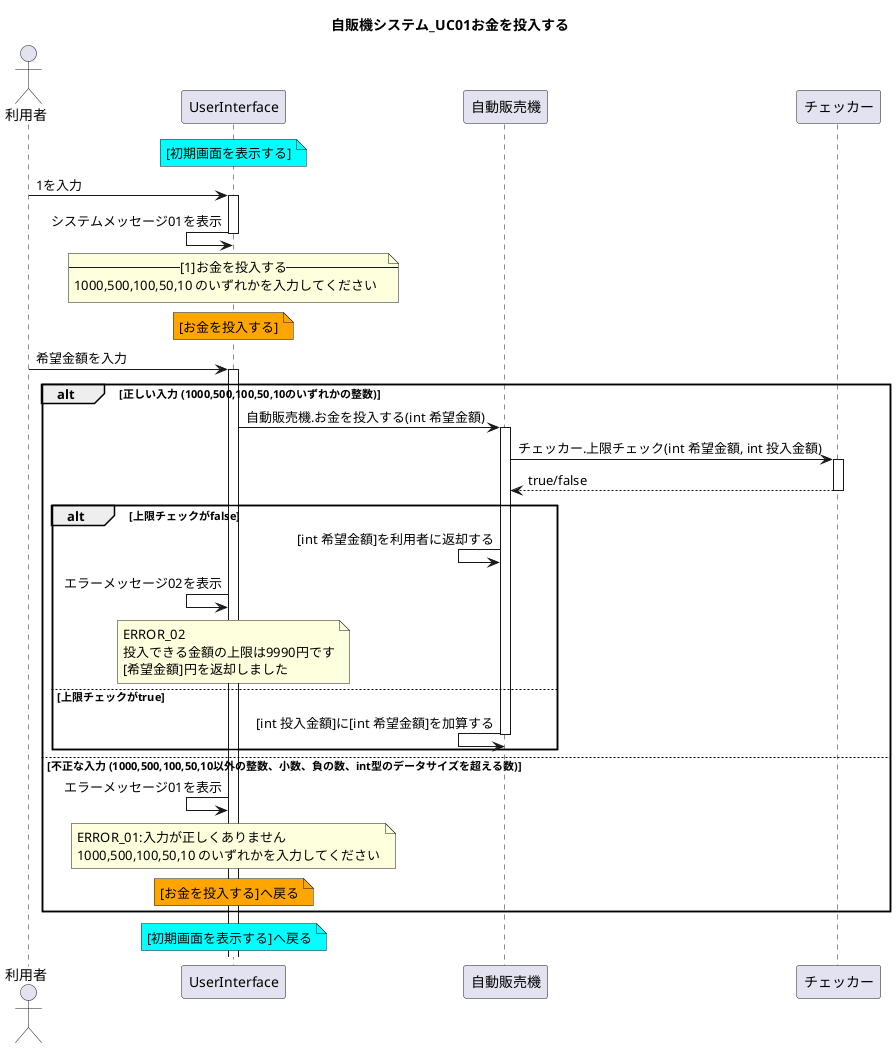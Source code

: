 @startuml
title 自販機システム_UC01お金を投入する

actor 利用者
note over UserInterface #Cyan
[初期画面を表示する]
end note

利用者 -> UserInterface : 1を入力
activate UserInterface


UserInterface <- UserInterface : システムメッセージ01を表示
    note over UserInterface
    --[1]お金を投入する--
    1000,500,100,50,10 のいずれかを入力してください
    end note
deactivate UserInterface


note over UserInterface #Orange
[お金を投入する]
end note
利用者 -> UserInterface : 希望金額を入力
'不正な入力はUIの段階で弾いておくべきではないか? 現実の自販機も異物は突っ込めない
'自分で定めた条件や、sc.nextInt()の例外を拾う
activate UserInterface

alt 正しい入力 (1000,500,100,50,10のいずれかの整数)

UserInterface -> 自動販売機 : 自動販売機.お金を投入する(int 希望金額)
activate 自動販売機


自動販売機 -> チェッカー : チェッカー.上限チェック(int 希望金額, int 投入金額)
activate チェッカー
自動販売機 <-- チェッカー : true/false
deactivate チェッカー

alt 上限チェックがfalse
自動販売機 <- 自動販売機 : [int 希望金額]を利用者に返却する
UserInterface <- UserInterface : エラーメッセージ02を表示

    note over UserInterface
    ERROR_02
    投入できる金額の上限は9990円です
    [希望金額]円を返却しました
    end note

else 上限チェックがtrue
自動販売機 <- 自動販売機 : [int 投入金額]に[int 希望金額]を加算する
deactivate 自動販売機
end



else 不正な入力 (1000,500,100,50,10以外の整数、小数、負の数、int型のデータサイズを超える数)
UserInterface <- UserInterface : エラーメッセージ01を表示
    note over UserInterface
    ERROR_01:入力が正しくありません
    1000,500,100,50,10 のいずれかを入力してください
    end note

    note over UserInterface #Orange
    [お金を投入する]へ戻る
    end note
end

note over UserInterface #Cyan
[初期画面を表示する]へ戻る
end note

@enduml